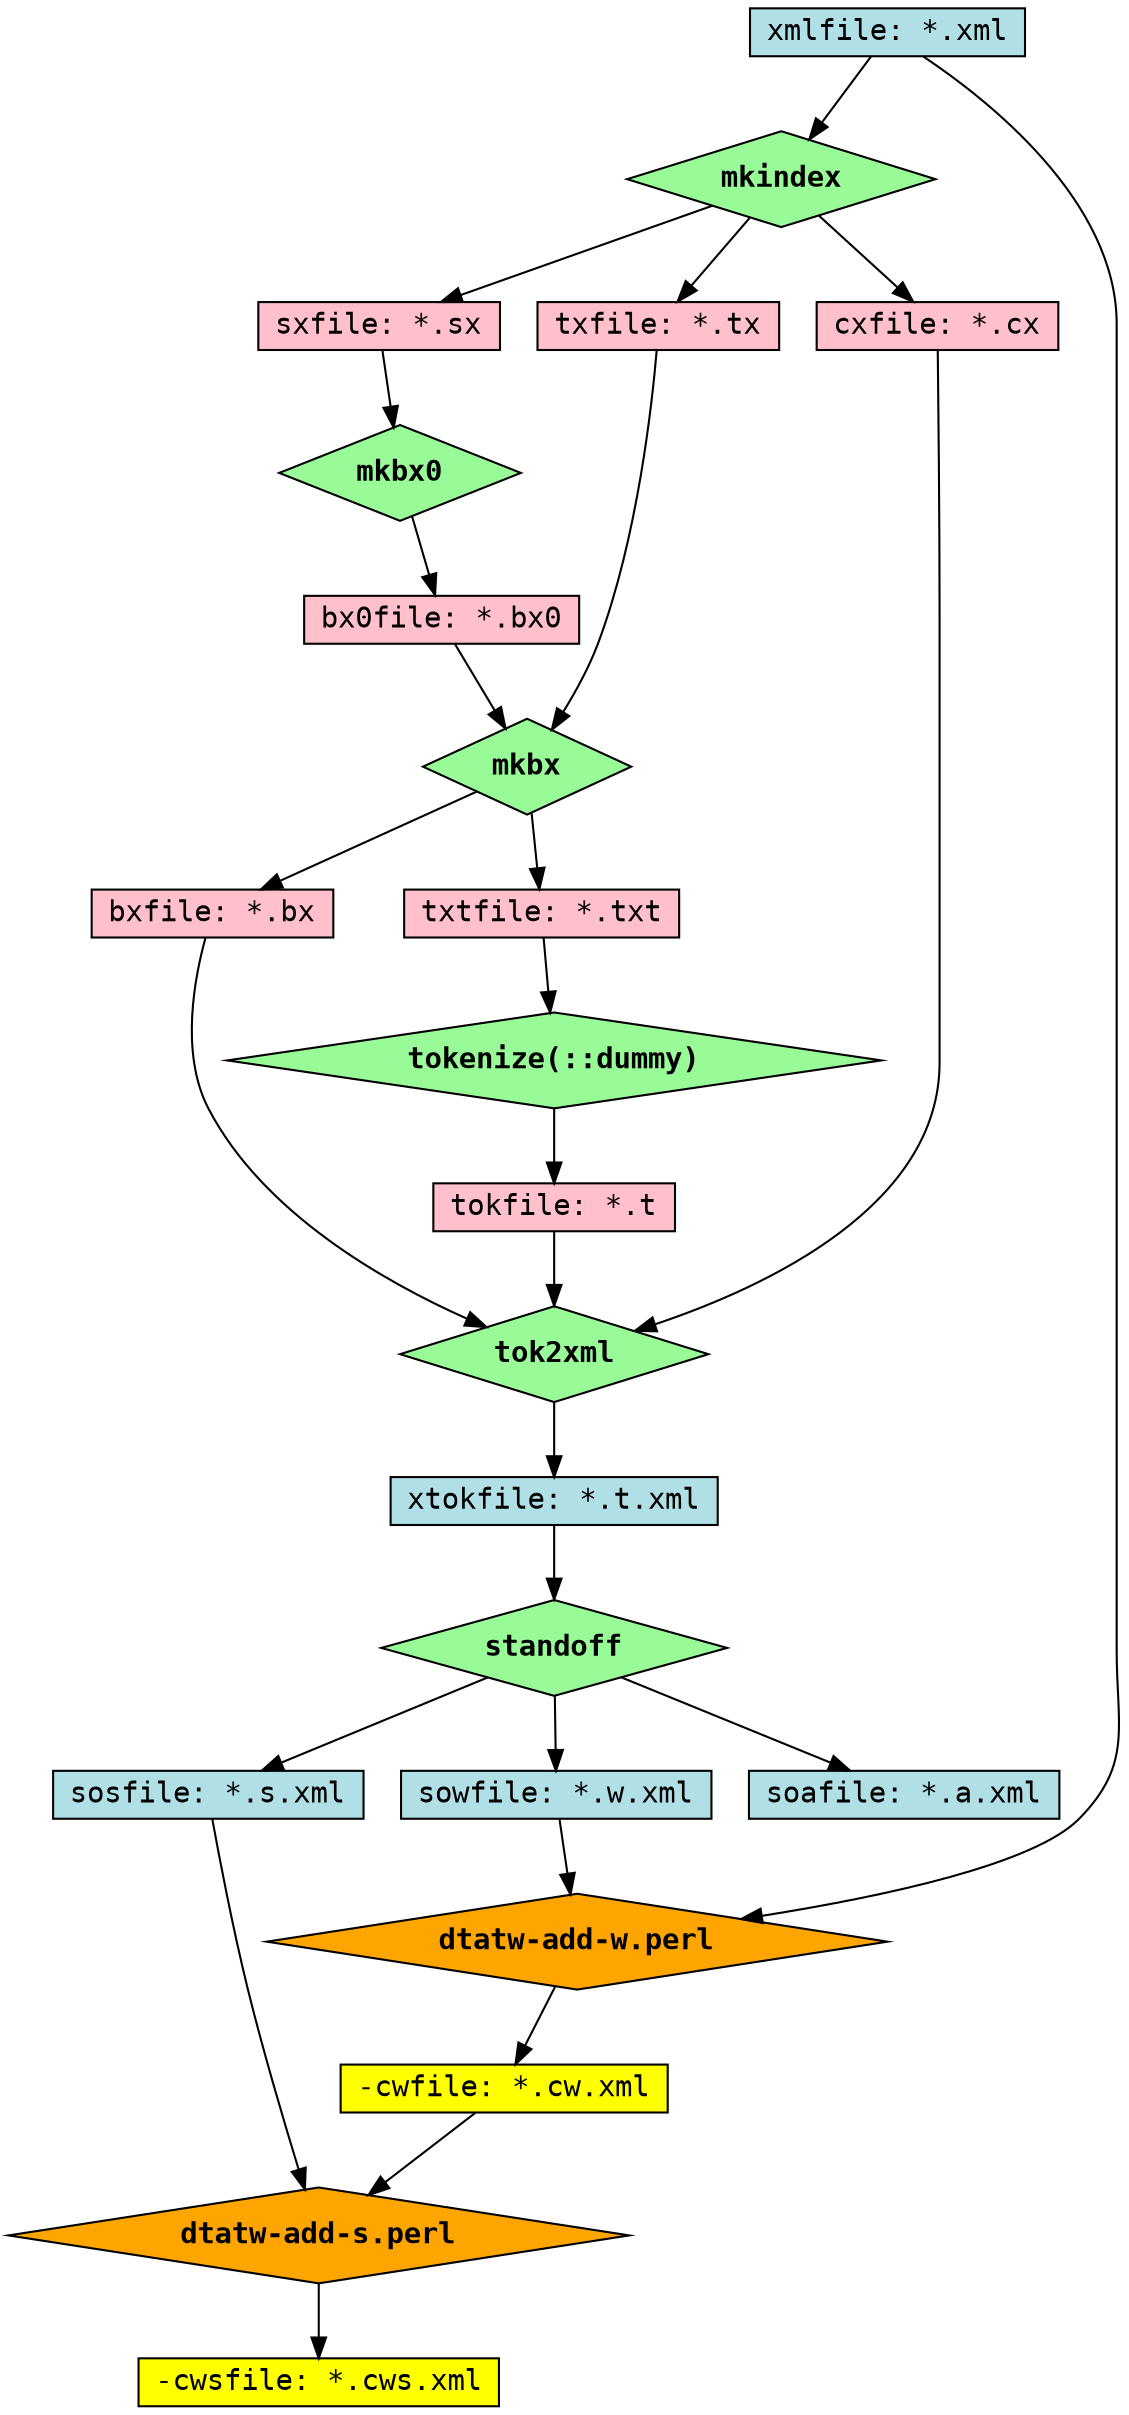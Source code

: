 /* -*- Mode: C -*- */
digraph dataflow_perl_files {
  node [shape=rectangle,style=filled,fillcolor=pink,height=0.25,fontname="Courier"];
  edge [decorate=0,fontname="Courier"];

  xmlfile [label="xmlfile: *.xml",fillcolor=PowderBlue];

  mkindex [label="mkindex",shape=diamond,fillcolor=PaleGreen,fontname="Courier-Bold"];
  xmlfile -> mkindex;

  sxfile [label="sxfile: *.sx"];
  txfile [label="txfile: *.tx"];
  cxfile [label="cxfile: *.cx"];
  mkindex -> cxfile;
  mkindex -> sxfile;
  mkindex -> txfile;
  {rank=same; cxfile sxfile txfile}

  mkbx0 [label="mkbx0",shape=diamond,fillcolor=PaleGreen,fontname="Courier-Bold"];
  sxfile -> mkbx0;
 
  bx0file [label="bx0file: *.bx0"];
  mkbx0 -> bx0file;

  mkbx [label="mkbx",shape=diamond,fillcolor=PaleGreen,fontname="Courier-Bold"];
  bx0file -> mkbx;
  txfile  -> mkbx;

  bxfile [label="bxfile: *.bx"];
  txtfile [label="txtfile: *.txt"];
  mkbx -> bxfile;
  mkbx -> txtfile;
  {rank=same; bxfile txtfile}

  tokenize [label="tokenize(::dummy)",shape=diamond,fillcolor=PaleGreen,fontname="Courier-Bold",justify="left"];
  txtfile -> tokenize;

  tokfile [label="tokfile: *.t"];
  tokenize -> tokfile;
  //{rank=same; tokdata tokfile;}

  xtokfile [label="xtokfile: *.t.xml",fillcolor=PowderBlue];

  //-- tok2xml via c prog
  tok2xml[label="tok2xml",shape=diamond,fillcolor=PaleGreen,fontname="Courier-Bold"];
  bxfile -> tok2xml;
  cxfile -> tok2xml;
  tokfile -> tok2xml;
  tok2xml -> xtokfile;
  
  //-- standoff via C progs
  standoff [label="standoff",shape=diamond,fillcolor=PaleGreen,fontname="Courier-Bold"];
  xtokfile -> standoff;

  /*
    sofiles [label="sosfile: *.s.xml\nsowfile: *.w.xml\nsoafile: *.a.xml"];
    standoff -> sofiles;
  */

  sosfile [label="sosfile: *.s.xml",fillcolor=PowderBlue];
  sowfile [label="sowfile: *.w.xml",fillcolor=PowderBlue];
  soafile [label="soafile: *.a.xml",fillcolor=PowderBlue];
  standoff -> sosfile;
  standoff -> sowfile;
  standoff -> soafile;
  { rank=same; sosfile sowfile soafile; }

  //-- standoff: xsl stylesheets (now obsolete)
  /*
  standoff_xsl [label="t2s.xsl\nt2w.xsl\nt2a.xsl",fillcolor=orange];
  standoff -> standoff_xsl;
  */

  //-- splicint: external scripts
  add_w  [label="dtatw-add-w.perl",shape=diamond,fillcolor=orange,fontname="Courier-Bold"];
  sowfile -> add_w;
  xmlfile -> add_w;
  add_w  -> cwfile;
  cwfile [label="-cwfile: *.cw.xml",fillcolor=yellow];

  add_s  [label="dtatw-add-s.perl",shape=diamond,fillcolor=orange,fontname="Courier-Bold"];
  sosfile-> add_s;
  cwfile -> add_s;
  add_s  -> cwsfile;
  cwsfile [label="-cwsfile: *.cws.xml",fillcolor=yellow];
}
